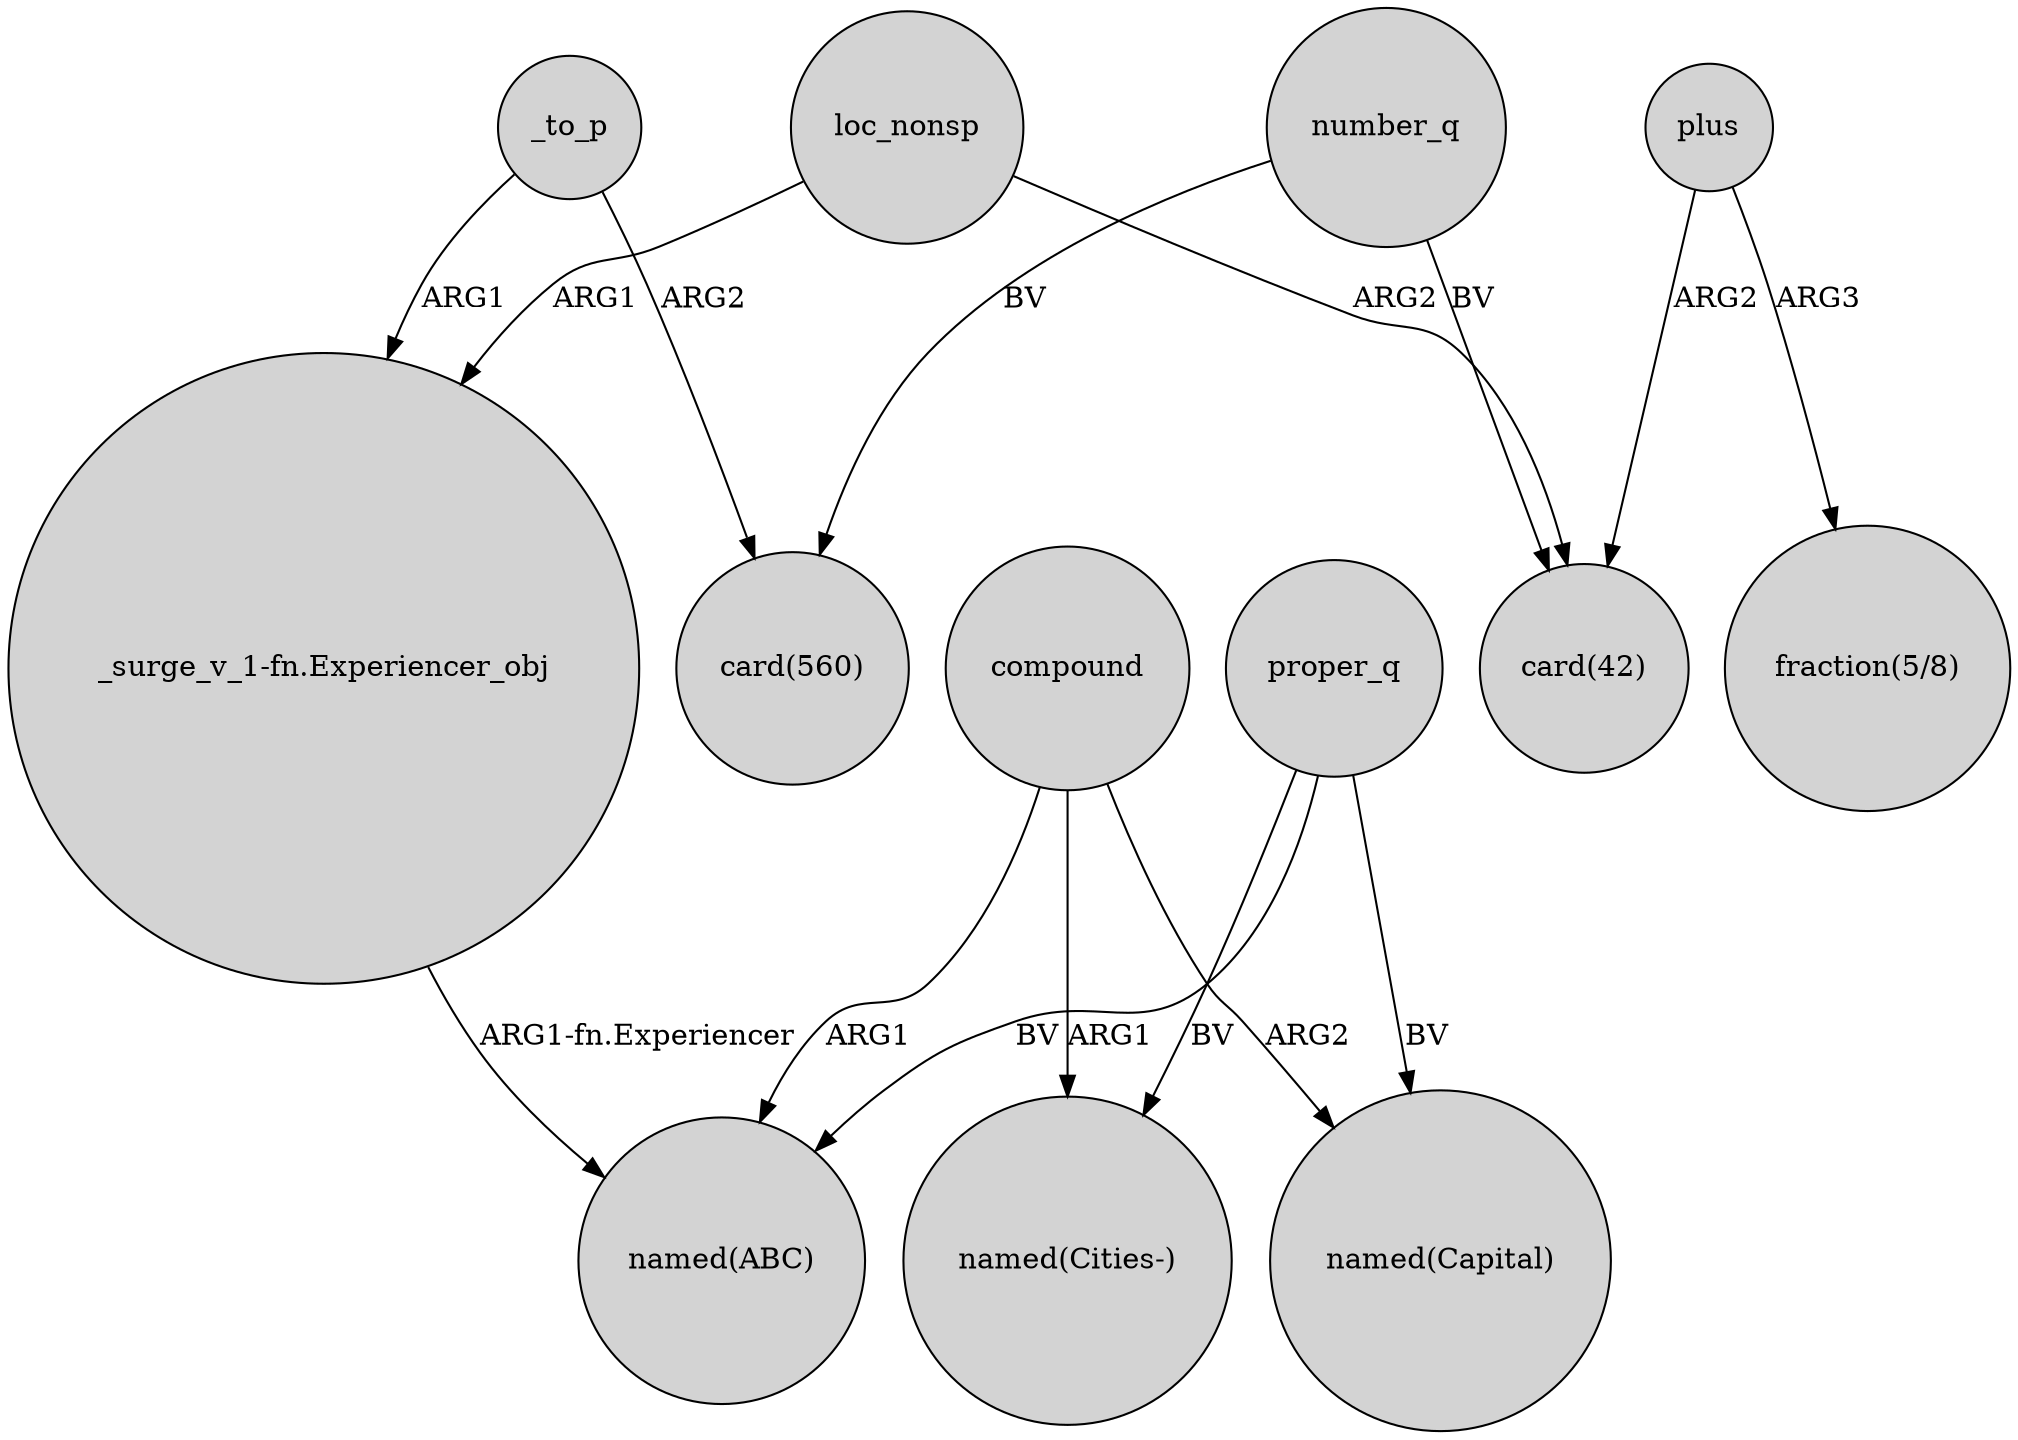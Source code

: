 digraph {
	node [shape=circle style=filled]
	number_q -> "card(42)" [label=BV]
	proper_q -> "named(ABC)" [label=BV]
	loc_nonsp -> "_surge_v_1-fn.Experiencer_obj" [label=ARG1]
	compound -> "named(ABC)" [label=ARG1]
	proper_q -> "named(Cities-)" [label=BV]
	number_q -> "card(560)" [label=BV]
	loc_nonsp -> "card(42)" [label=ARG2]
	plus -> "card(42)" [label=ARG2]
	compound -> "named(Cities-)" [label=ARG1]
	compound -> "named(Capital)" [label=ARG2]
	"_surge_v_1-fn.Experiencer_obj" -> "named(ABC)" [label="ARG1-fn.Experiencer"]
	_to_p -> "card(560)" [label=ARG2]
	plus -> "fraction(5/8)" [label=ARG3]
	proper_q -> "named(Capital)" [label=BV]
	_to_p -> "_surge_v_1-fn.Experiencer_obj" [label=ARG1]
}
